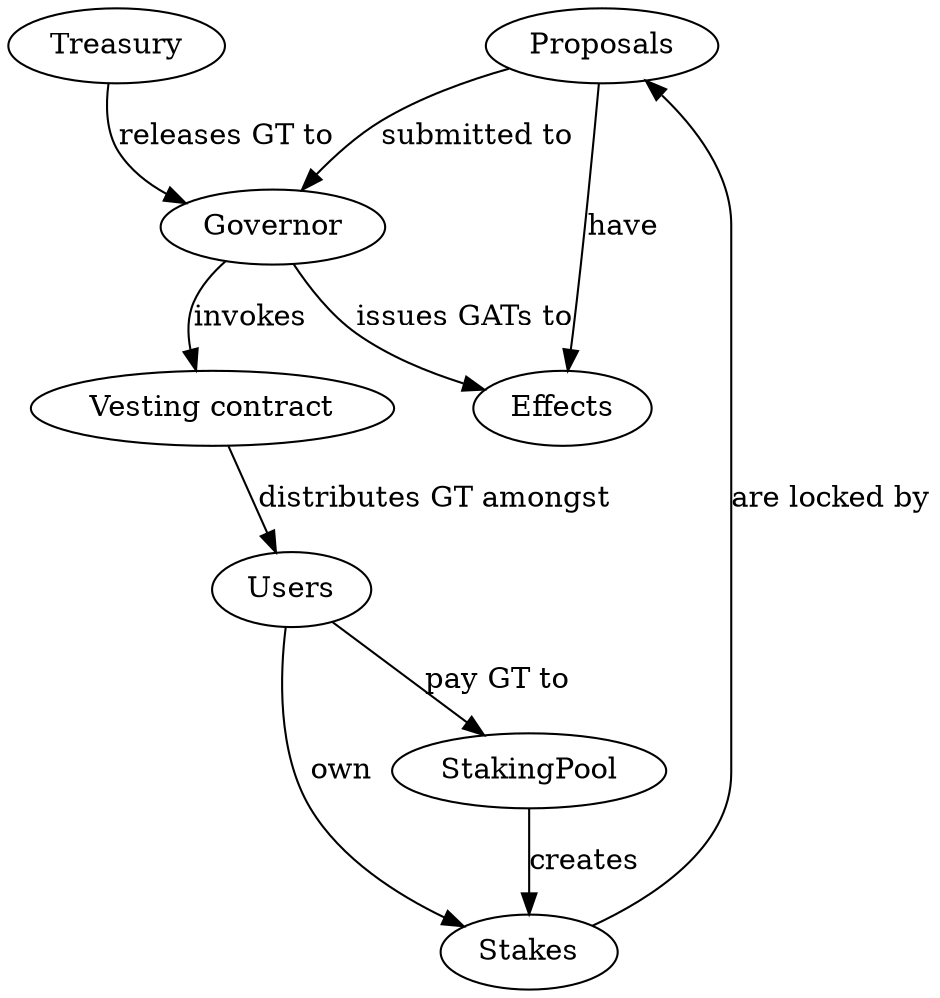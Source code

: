 digraph {
  Proposals -> Governor [label="submitted to"]
  Users -> StakingPool [label="pay GT to"]
  StakingPool -> Stakes [label="creates"]
  Stakes -> Proposals [label="are locked by"]
  Proposals -> Effects [label="have"]
  Governor -> Effects [label="issues GATs to"]
  Treasury -> Governor [label="releases GT to"]
  "Vesting contract" -> Users [label="distributes GT amongst"]
  Users -> Stakes [label="own"]
  Governor -> "Vesting contract" [label="invokes"]
}
